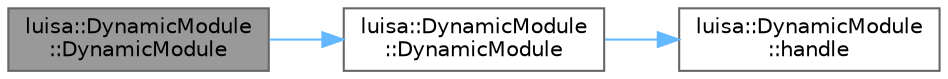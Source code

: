 digraph "luisa::DynamicModule::DynamicModule"
{
 // LATEX_PDF_SIZE
  bgcolor="transparent";
  edge [fontname=Helvetica,fontsize=10,labelfontname=Helvetica,labelfontsize=10];
  node [fontname=Helvetica,fontsize=10,shape=box,height=0.2,width=0.4];
  rankdir="LR";
  Node1 [id="Node000001",label="luisa::DynamicModule\l::DynamicModule",height=0.2,width=0.4,color="gray40", fillcolor="grey60", style="filled", fontcolor="black",tooltip=" "];
  Node1 -> Node2 [id="edge3_Node000001_Node000002",color="steelblue1",style="solid",tooltip=" "];
  Node2 [id="Node000002",label="luisa::DynamicModule\l::DynamicModule",height=0.2,width=0.4,color="grey40", fillcolor="white", style="filled",URL="$classluisa_1_1_dynamic_module.html#a494359674834a3cbf38d938ab24e0515",tooltip=" "];
  Node2 -> Node3 [id="edge4_Node000002_Node000003",color="steelblue1",style="solid",tooltip=" "];
  Node3 [id="Node000003",label="luisa::DynamicModule\l::handle",height=0.2,width=0.4,color="grey40", fillcolor="white", style="filled",URL="$classluisa_1_1_dynamic_module.html#af73a10a96ed810c8026e440bea641840",tooltip=" "];
}
